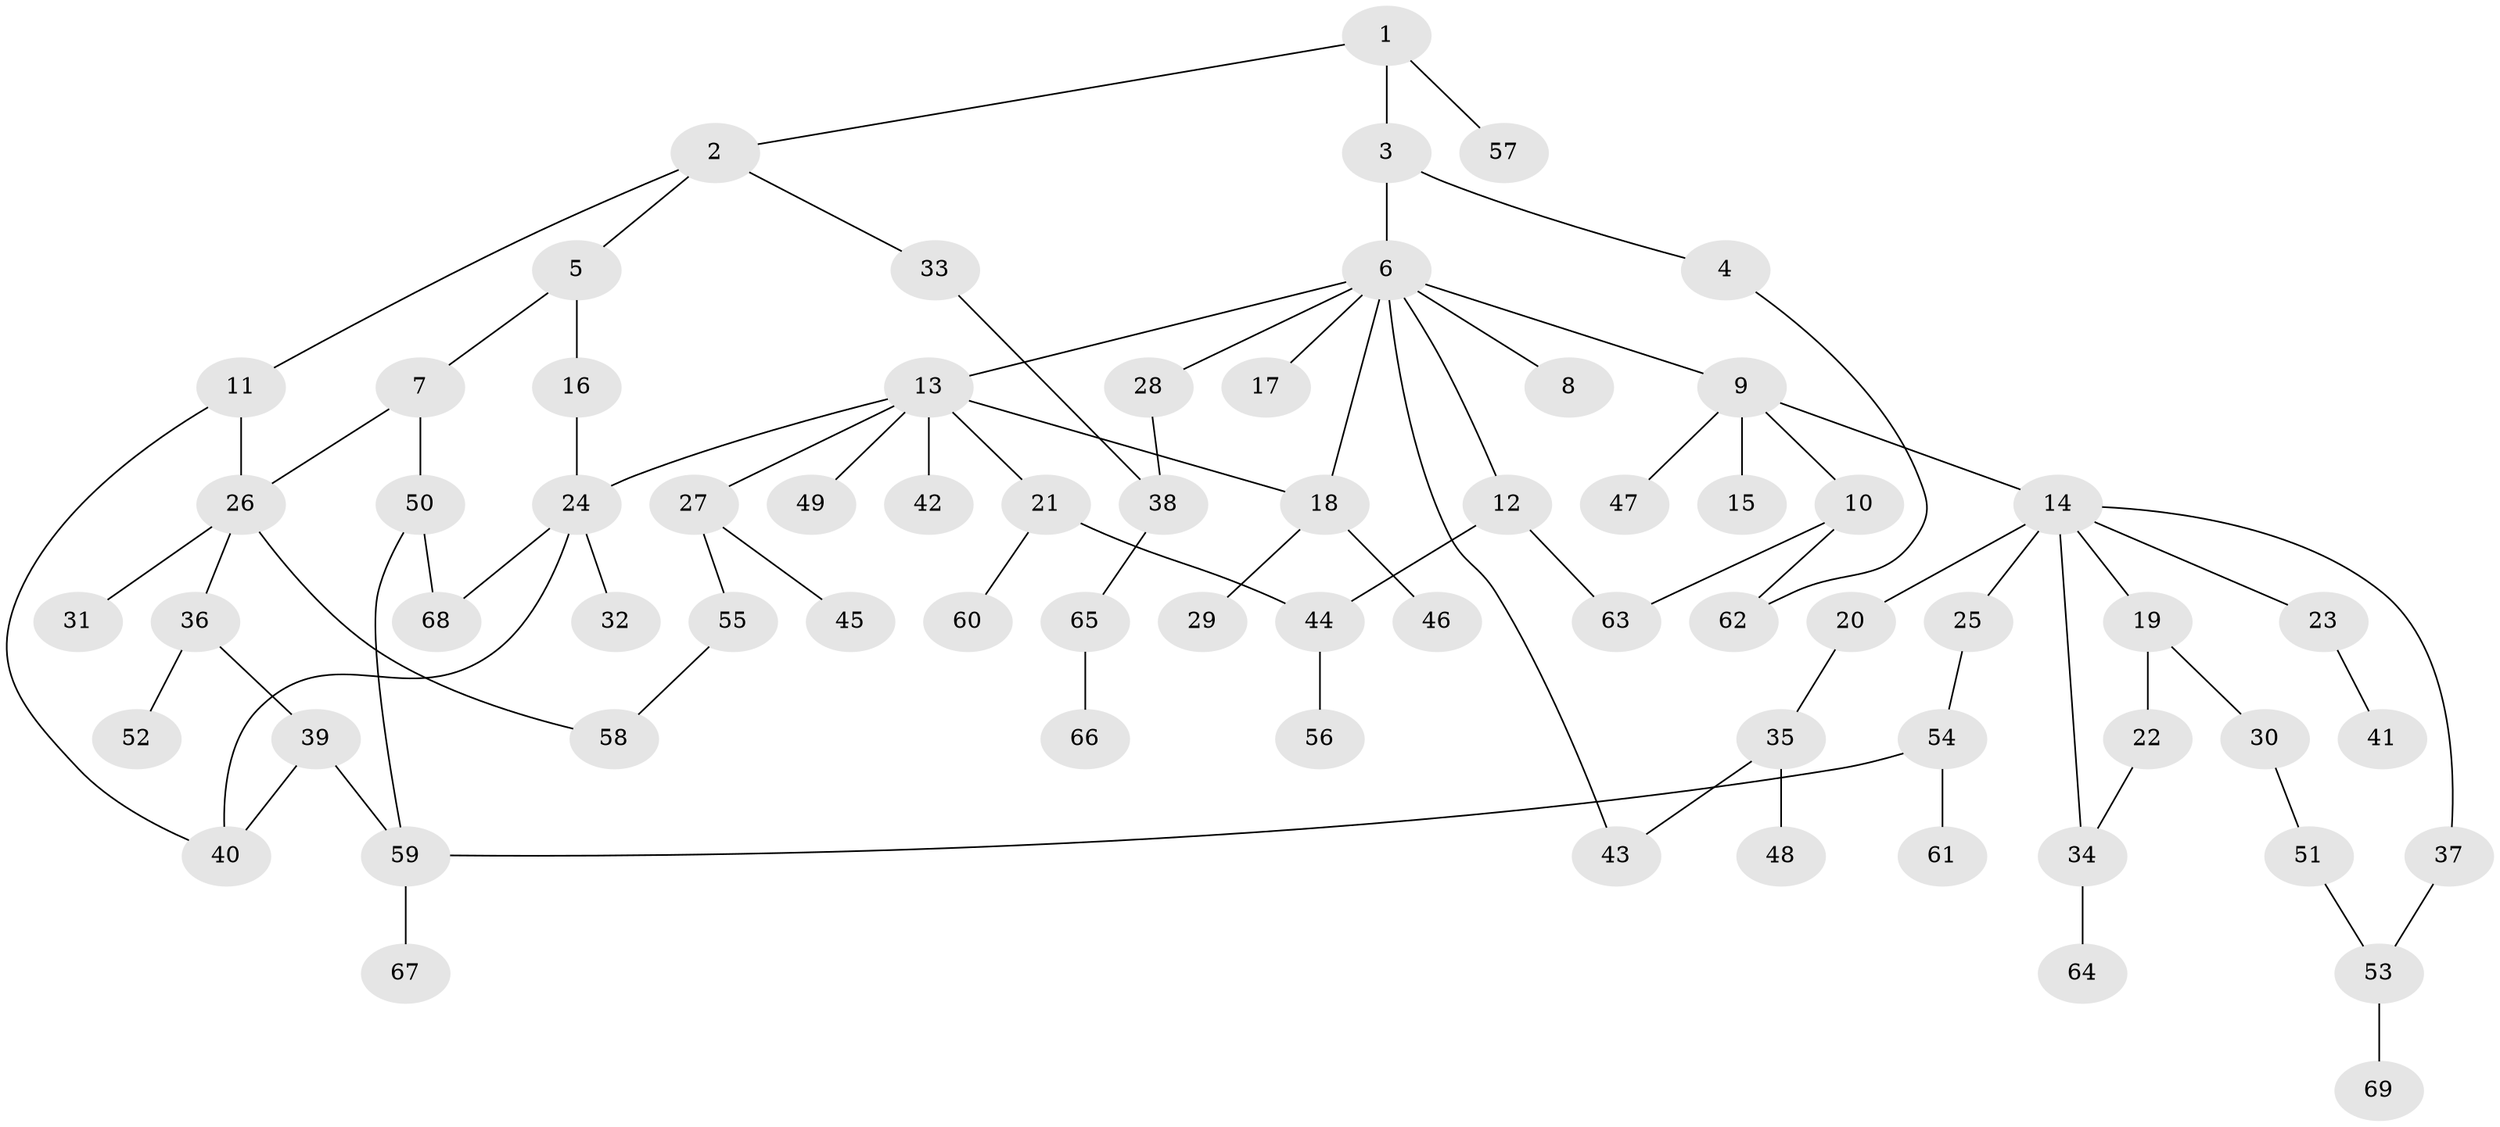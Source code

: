 // Generated by graph-tools (version 1.1) at 2025/34/03/09/25 02:34:31]
// undirected, 69 vertices, 84 edges
graph export_dot {
graph [start="1"]
  node [color=gray90,style=filled];
  1;
  2;
  3;
  4;
  5;
  6;
  7;
  8;
  9;
  10;
  11;
  12;
  13;
  14;
  15;
  16;
  17;
  18;
  19;
  20;
  21;
  22;
  23;
  24;
  25;
  26;
  27;
  28;
  29;
  30;
  31;
  32;
  33;
  34;
  35;
  36;
  37;
  38;
  39;
  40;
  41;
  42;
  43;
  44;
  45;
  46;
  47;
  48;
  49;
  50;
  51;
  52;
  53;
  54;
  55;
  56;
  57;
  58;
  59;
  60;
  61;
  62;
  63;
  64;
  65;
  66;
  67;
  68;
  69;
  1 -- 2;
  1 -- 3;
  1 -- 57;
  2 -- 5;
  2 -- 11;
  2 -- 33;
  3 -- 4;
  3 -- 6;
  4 -- 62;
  5 -- 7;
  5 -- 16;
  6 -- 8;
  6 -- 9;
  6 -- 12;
  6 -- 13;
  6 -- 17;
  6 -- 28;
  6 -- 43;
  6 -- 18;
  7 -- 26;
  7 -- 50;
  9 -- 10;
  9 -- 14;
  9 -- 15;
  9 -- 47;
  10 -- 62;
  10 -- 63;
  11 -- 26;
  11 -- 40;
  12 -- 63;
  12 -- 44;
  13 -- 18;
  13 -- 21;
  13 -- 24;
  13 -- 27;
  13 -- 42;
  13 -- 49;
  14 -- 19;
  14 -- 20;
  14 -- 23;
  14 -- 25;
  14 -- 37;
  14 -- 34;
  16 -- 24;
  18 -- 29;
  18 -- 46;
  19 -- 22;
  19 -- 30;
  20 -- 35;
  21 -- 44;
  21 -- 60;
  22 -- 34;
  23 -- 41;
  24 -- 32;
  24 -- 40;
  24 -- 68;
  25 -- 54;
  26 -- 31;
  26 -- 36;
  26 -- 58;
  27 -- 45;
  27 -- 55;
  28 -- 38;
  30 -- 51;
  33 -- 38;
  34 -- 64;
  35 -- 43;
  35 -- 48;
  36 -- 39;
  36 -- 52;
  37 -- 53;
  38 -- 65;
  39 -- 59;
  39 -- 40;
  44 -- 56;
  50 -- 68;
  50 -- 59;
  51 -- 53;
  53 -- 69;
  54 -- 61;
  54 -- 59;
  55 -- 58;
  59 -- 67;
  65 -- 66;
}

